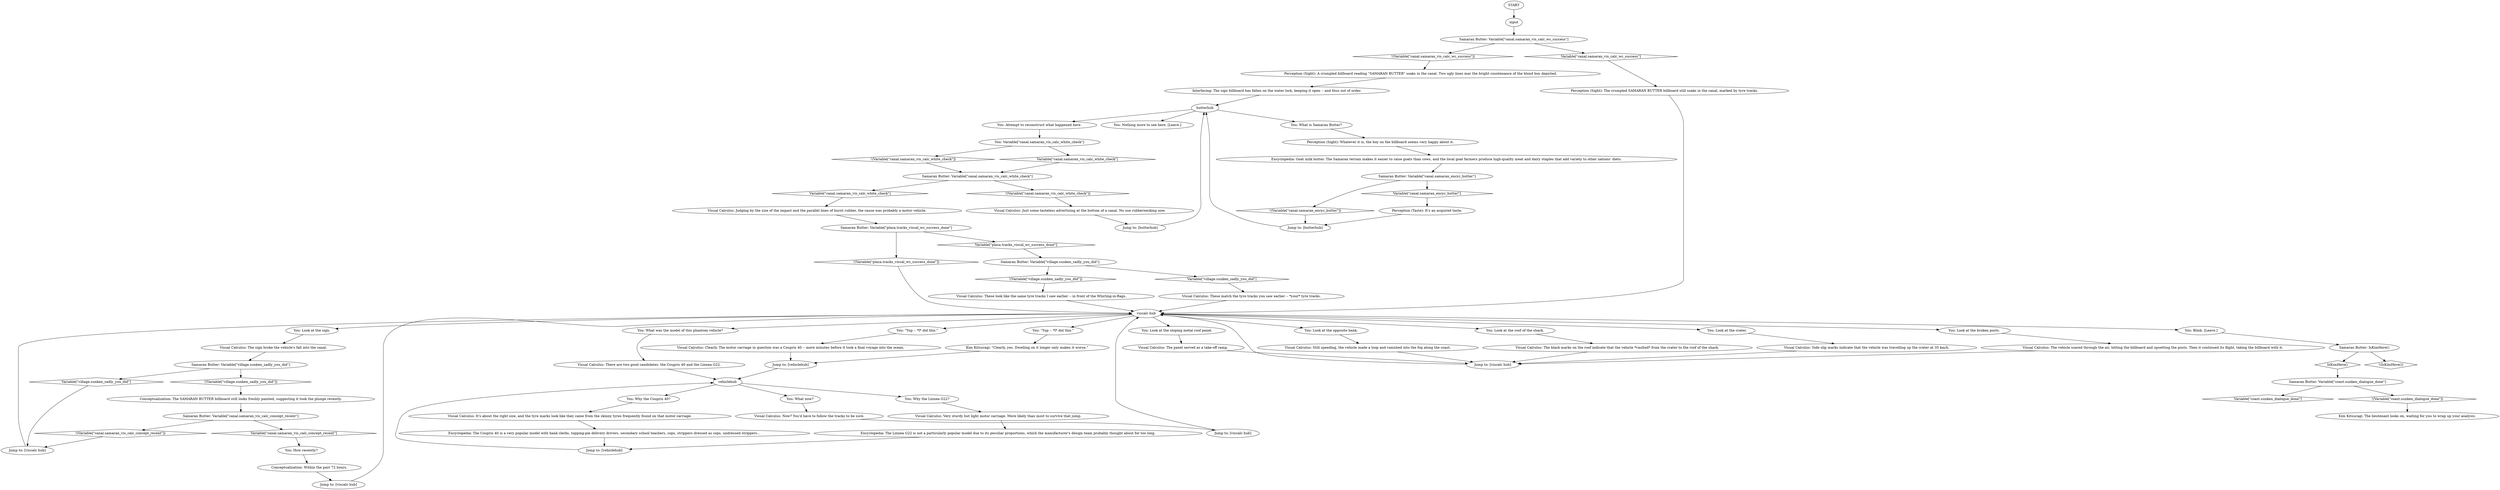 # CANAL / SAMARAN BUTTER SIGN VISCAL
# You find tire tracks indicating that a car leapt over the canal.
# ==================================================
digraph G {
	  0 [label="START"];
	  1 [label="input"];
	  2 [label="Jump to: [vehiclehub]"];
	  3 [label="Samaran Butter: Variable[\"plaza.tracks_viscal_wc_success_done\"]"];
	  4 [label="Variable[\"plaza.tracks_viscal_wc_success_done\"]", shape=diamond];
	  5 [label="!(Variable[\"plaza.tracks_viscal_wc_success_done\"])", shape=diamond];
	  6 [label="butterhub"];
	  7 [label="Jump to: [butterhub]"];
	  8 [label="You: Look at the sign."];
	  9 [label="Samaran Butter: IsKimHere()"];
	  10 [label="IsKimHere()", shape=diamond];
	  11 [label="!(IsKimHere())", shape=diamond];
	  12 [label="You: Look at the roof of the shack."];
	  13 [label="Conceptualization: The SAMARAN BUTTER billboard still looks freshly painted, suggesting it took the plunge recently."];
	  14 [label="Visual Calculus: Judging by the size of the impact and the parallel lines of burnt rubber, the cause was probably a motor vehicle."];
	  15 [label="You: Look at the broken posts."];
	  16 [label="Samaran Butter: Variable[\"canal.samaran_vis_calc_wc_success\"]"];
	  17 [label="Variable[\"canal.samaran_vis_calc_wc_success\"]", shape=diamond];
	  18 [label="!(Variable[\"canal.samaran_vis_calc_wc_success\"])", shape=diamond];
	  19 [label="Samaran Butter: Variable[\"coast.sunken_dialogue_done\"]"];
	  20 [label="Variable[\"coast.sunken_dialogue_done\"]", shape=diamond];
	  21 [label="!(Variable[\"coast.sunken_dialogue_done\"])", shape=diamond];
	  22 [label="You: Attempt to reconstruct what happened here."];
	  23 [label="You: Variable[\"canal.samaran_vis_calc_white_check\"]"];
	  24 [label="Variable[\"canal.samaran_vis_calc_white_check\"]", shape=diamond];
	  25 [label="!(Variable[\"canal.samaran_vis_calc_white_check\"])", shape=diamond];
	  26 [label="You: Why the Coupris 40?"];
	  27 [label="Visual Calculus: Still speeding, the vehicle made a loop and vanished into the fog along the coast."];
	  28 [label="You: \"Yup -- *I* did this.\""];
	  29 [label="Kim Kitsuragi: \"Clearly, yes. Dwelling on it longer only makes it worse.\""];
	  30 [label="Encyclopedia: Goat milk butter. The Samaran terrain makes it easier to raise goats than cows, and the local goat farmers produce high-quality meat and dairy staples that add variety to other nations' diets."];
	  31 [label="Conceptualization: Within the past 72 hours."];
	  32 [label="Visual Calculus: Clearly. The motor carriage in question was a Coupris 40 -- mere minutes before it took a final voyage into the ocean."];
	  33 [label="Jump to: [viscalc hub]"];
	  34 [label="Perception (Taste): It's an acquired taste."];
	  35 [label="Visual Calculus: There are two good candidates: the Coupris 40 and the Linnea G22."];
	  36 [label="Visual Calculus: Very sturdy but light motor carriage. More likely than most to survive that jump."];
	  37 [label="Visual Calculus: The black marks on the roof indicate that the vehicle *vaulted* from the crater to the roof of the shack."];
	  38 [label="Visual Calculus: Side slip marks indicate that the vehicle was travelling up the crater at 35 km/h."];
	  39 [label="Jump to: [viscalc hub]"];
	  40 [label="Jump to: [butterhub]"];
	  41 [label="You: Why the Linnea G22?"];
	  42 [label="Visual Calculus: These match the tyre tracks you saw earlier -- *your* tyre tracks."];
	  43 [label="Encyclopedia: The Linnea G22 is not a particularly popular model due to its peculiar proportions, which the manufacturer's design team probably thought about for too long."];
	  44 [label="Jump to: [viscalc hub]"];
	  45 [label="Samaran Butter: Variable[\"canal.samaran_vis_calc_white_check\"]"];
	  46 [label="Variable[\"canal.samaran_vis_calc_white_check\"]", shape=diamond];
	  47 [label="!(Variable[\"canal.samaran_vis_calc_white_check\"])", shape=diamond];
	  48 [label="You: Nothing more to see here. [Leave.]"];
	  49 [label="You: Blink. [Leave.]"];
	  50 [label="Visual Calculus: The vehicle soared through the air, hitting the billboard and upsetting the posts. Then it continued its flight, taking the billboard with it."];
	  51 [label="Perception (Sight): A crumpled billboard reading \"SAMARAN BUTTER\" soaks in the canal. Two ugly lines mar the bright countenance of the blond boy depicted."];
	  52 [label="vehiclehub"];
	  53 [label="Perception (Sight): Whatever it is, the boy on the billboard seems very happy about it."];
	  54 [label="You: Look at the crater."];
	  56 [label="Jump to: [vehiclehub]"];
	  57 [label="You: \"Yup -- *I* did this.\""];
	  58 [label="Visual Calculus: These look like the same tyre tracks I saw earlier -- in front of the Whirling-in-Rags."];
	  59 [label="You: What is Samaran Butter?"];
	  60 [label="Visual Calculus: The sign broke the vehicle's fall into the canal."];
	  61 [label="Interfacing: The sign billboard has fallen on the water lock, keeping it open -- and thus out of order."];
	  62 [label="Visual Calculus: Just some tasteless advertising at the bottom of a canal. No use rubbernecking now."];
	  63 [label="You: How recently?"];
	  64 [label="Visual Calculus: The panel served as a take-off ramp."];
	  65 [label="Kim Kitsuragi: The lieutenant looks on, waiting for you to wrap up your analysis."];
	  66 [label="Encyclopedia: The Coupris 40 is a very popular model with bank clerks, topping-pie delivery drivers, secondary school teachers, cops, strippers dressed as cops, undressed strippers..."];
	  67 [label="Perception (Sight): The crumpled SAMARAN BUTTER billboard still soaks in the canal, marked by tyre tracks."];
	  68 [label="Samaran Butter: Variable[\"village.sunken_sadly_you_did\"]"];
	  69 [label="Variable[\"village.sunken_sadly_you_did\"]", shape=diamond];
	  70 [label="!(Variable[\"village.sunken_sadly_you_did\"])", shape=diamond];
	  71 [label="Samaran Butter: Variable[\"village.sunken_sadly_you_did\"]"];
	  72 [label="Variable[\"village.sunken_sadly_you_did\"]", shape=diamond];
	  73 [label="!(Variable[\"village.sunken_sadly_you_did\"])", shape=diamond];
	  74 [label="You: Look at the opposite bank."];
	  75 [label="Visual Calculus: Now? You'd have to follow the tracks to be sure."];
	  76 [label="Samaran Butter: Variable[\"canal.samaran_encyc_butter\"]"];
	  77 [label="Variable[\"canal.samaran_encyc_butter\"]", shape=diamond];
	  78 [label="!(Variable[\"canal.samaran_encyc_butter\"])", shape=diamond];
	  79 [label="viscalc hub"];
	  80 [label="You: What now?"];
	  81 [label="You: Look at the sloping metal roof panel."];
	  82 [label="You: What was the model of this phantom vehicle?"];
	  83 [label="Visual Calculus: It's about the right size, and the tyre marks look like they came from the skinny tyres frequently found on that motor carriage."];
	  84 [label="Jump to: [viscalc hub]"];
	  85 [label="Samaran Butter: Variable[\"canal.samaran_vis_calc_concept_recent\"]"];
	  86 [label="Variable[\"canal.samaran_vis_calc_concept_recent\"]", shape=diamond];
	  87 [label="!(Variable[\"canal.samaran_vis_calc_concept_recent\"])", shape=diamond];
	  0 -> 1
	  1 -> 16
	  2 -> 52
	  3 -> 4
	  3 -> 5
	  4 -> 68
	  5 -> 79
	  6 -> 48
	  6 -> 59
	  6 -> 22
	  7 -> 6
	  8 -> 60
	  9 -> 10
	  9 -> 11
	  10 -> 19
	  12 -> 37
	  13 -> 85
	  14 -> 3
	  15 -> 50
	  16 -> 17
	  16 -> 18
	  17 -> 67
	  18 -> 51
	  19 -> 20
	  19 -> 21
	  21 -> 65
	  22 -> 23
	  23 -> 24
	  23 -> 25
	  24 -> 45
	  25 -> 45
	  26 -> 83
	  27 -> 84
	  28 -> 32
	  29 -> 2
	  30 -> 76
	  31 -> 33
	  32 -> 2
	  33 -> 79
	  34 -> 7
	  35 -> 52
	  36 -> 43
	  37 -> 84
	  38 -> 84
	  39 -> 79
	  40 -> 6
	  41 -> 36
	  42 -> 79
	  43 -> 56
	  44 -> 79
	  45 -> 46
	  45 -> 47
	  46 -> 14
	  47 -> 62
	  49 -> 9
	  50 -> 84
	  51 -> 61
	  52 -> 80
	  52 -> 41
	  52 -> 26
	  53 -> 30
	  54 -> 38
	  56 -> 52
	  57 -> 29
	  58 -> 79
	  59 -> 53
	  60 -> 71
	  61 -> 6
	  62 -> 40
	  63 -> 31
	  64 -> 84
	  66 -> 56
	  67 -> 79
	  68 -> 69
	  68 -> 70
	  69 -> 42
	  70 -> 58
	  71 -> 72
	  71 -> 73
	  72 -> 39
	  73 -> 13
	  74 -> 27
	  75 -> 44
	  76 -> 77
	  76 -> 78
	  77 -> 34
	  78 -> 7
	  79 -> 8
	  79 -> 74
	  79 -> 12
	  79 -> 15
	  79 -> 81
	  79 -> 82
	  79 -> 49
	  79 -> 54
	  79 -> 57
	  79 -> 28
	  80 -> 75
	  81 -> 64
	  82 -> 35
	  83 -> 66
	  84 -> 79
	  85 -> 86
	  85 -> 87
	  86 -> 63
	  87 -> 39
}

